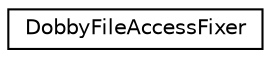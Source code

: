 digraph "Graphical Class Hierarchy"
{
 // LATEX_PDF_SIZE
  edge [fontname="Helvetica",fontsize="10",labelfontname="Helvetica",labelfontsize="10"];
  node [fontname="Helvetica",fontsize="10",shape=record];
  rankdir="LR";
  Node0 [label="DobbyFileAccessFixer",height=0.2,width=0.4,color="black", fillcolor="white", style="filled",URL="$classDobbyFileAccessFixer.html",tooltip="Utility object to fix the various incorrectly 'hardened' file permissions."];
}
